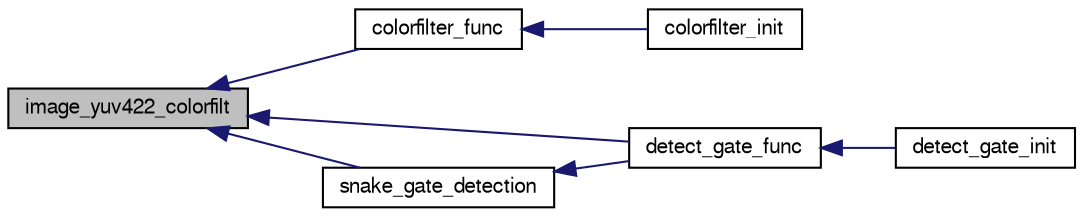digraph "image_yuv422_colorfilt"
{
  edge [fontname="FreeSans",fontsize="10",labelfontname="FreeSans",labelfontsize="10"];
  node [fontname="FreeSans",fontsize="10",shape=record];
  rankdir="LR";
  Node1 [label="image_yuv422_colorfilt",height=0.2,width=0.4,color="black", fillcolor="grey75", style="filled", fontcolor="black"];
  Node1 -> Node2 [dir="back",color="midnightblue",fontsize="10",style="solid",fontname="FreeSans"];
  Node2 [label="colorfilter_func",height=0.2,width=0.4,color="black", fillcolor="white", style="filled",URL="$colorfilter_8c.html#a01c55f6567a5d46cf7f6bc6b2645b8ca"];
  Node2 -> Node3 [dir="back",color="midnightblue",fontsize="10",style="solid",fontname="FreeSans"];
  Node3 [label="colorfilter_init",height=0.2,width=0.4,color="black", fillcolor="white", style="filled",URL="$colorfilter_8h.html#ab8b6b333c3f84d7497aef5629a2e4453"];
  Node1 -> Node4 [dir="back",color="midnightblue",fontsize="10",style="solid",fontname="FreeSans"];
  Node4 [label="detect_gate_func",height=0.2,width=0.4,color="black", fillcolor="white", style="filled",URL="$detect__gate_8c.html#a33f5e6c0b684ec61feb65db935e01ff9"];
  Node4 -> Node5 [dir="back",color="midnightblue",fontsize="10",style="solid",fontname="FreeSans"];
  Node5 [label="detect_gate_init",height=0.2,width=0.4,color="black", fillcolor="white", style="filled",URL="$detect__gate_8h.html#afad85937ed43b1d2963bec59f0031ec1"];
  Node1 -> Node6 [dir="back",color="midnightblue",fontsize="10",style="solid",fontname="FreeSans"];
  Node6 [label="snake_gate_detection",height=0.2,width=0.4,color="black", fillcolor="white", style="filled",URL="$snake__gate__detection_8h.html#a6f4b4ad6fe02036ec21c3ad960c041bd",tooltip="Run snake gate detection on an image. "];
  Node6 -> Node4 [dir="back",color="midnightblue",fontsize="10",style="solid",fontname="FreeSans"];
}

